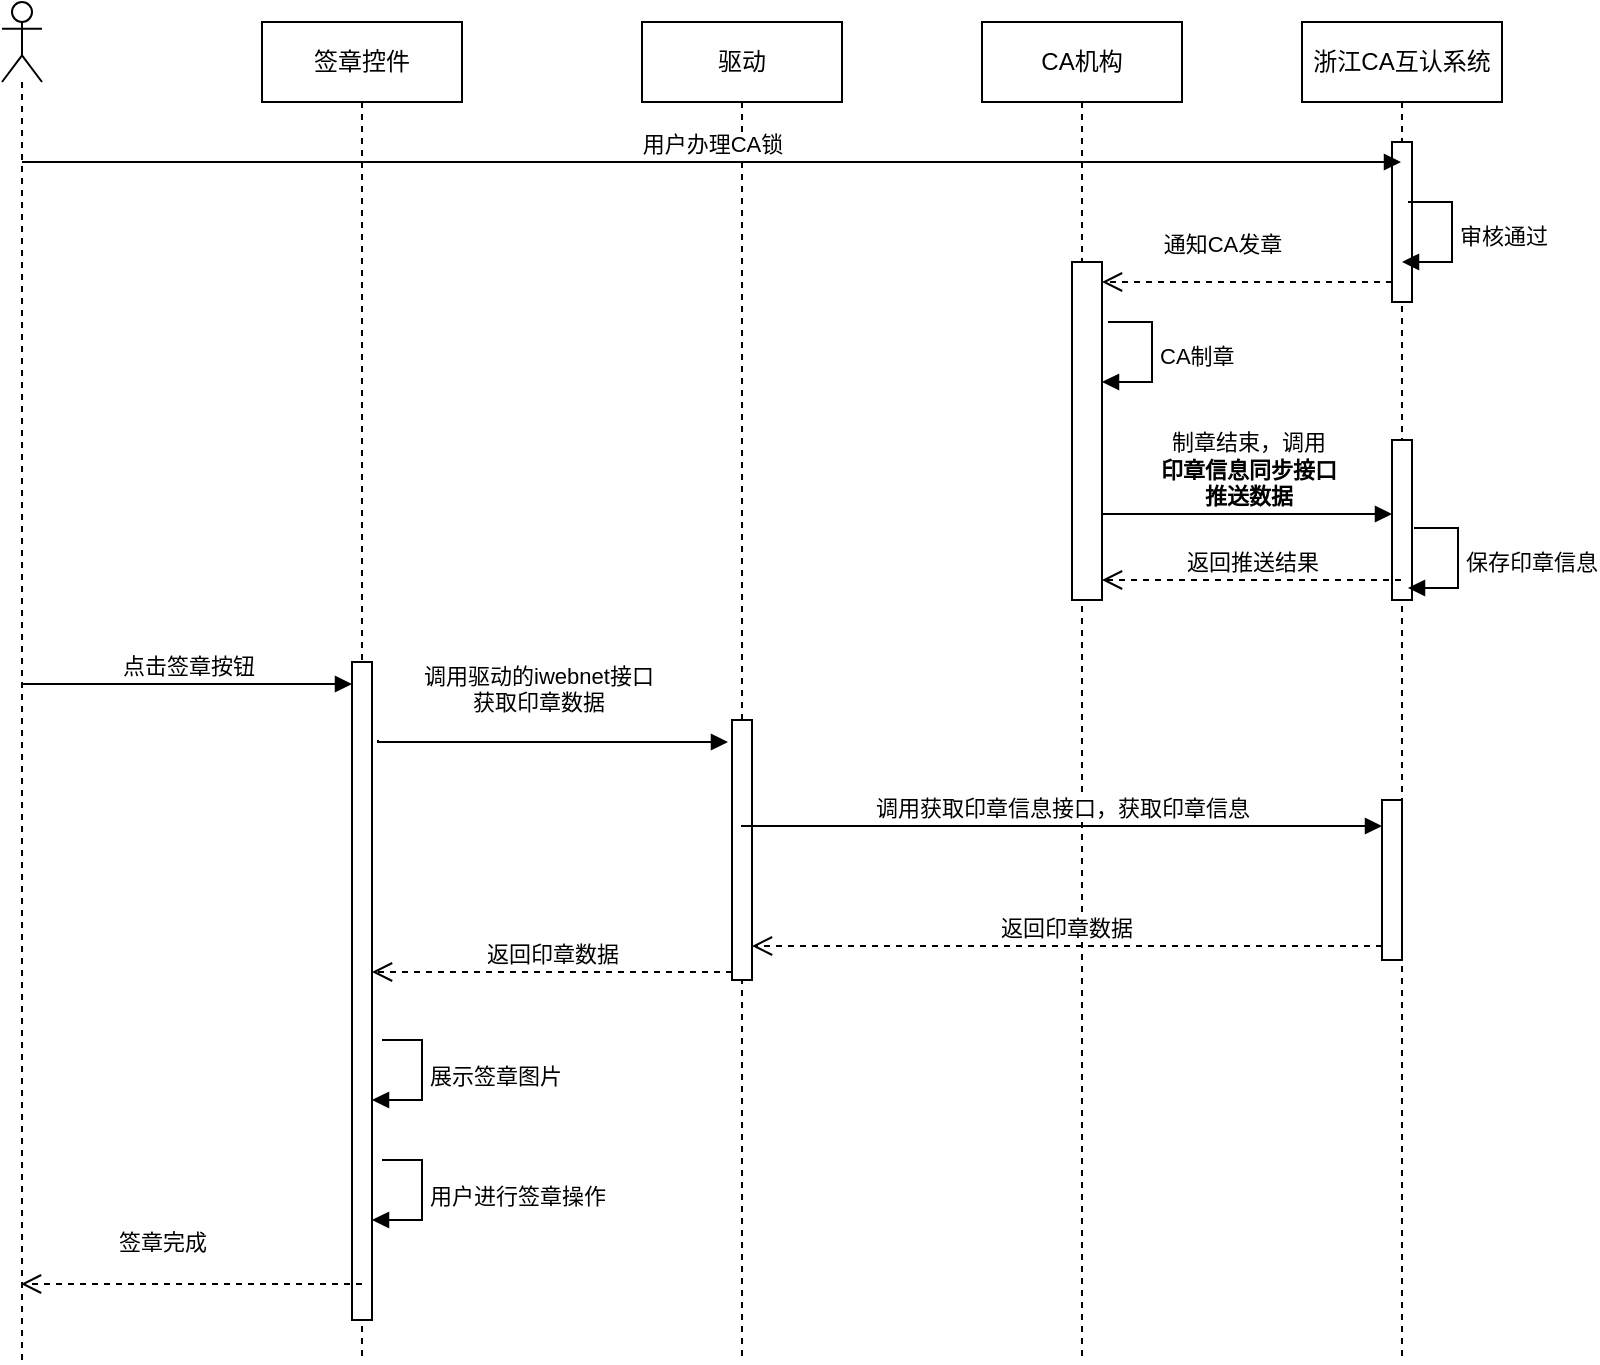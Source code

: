 <mxfile version="21.4.0" type="github">
  <diagram name="第 1 页" id="T65qTif2XA-5PiaVmCAQ">
    <mxGraphModel dx="2261" dy="764" grid="1" gridSize="10" guides="1" tooltips="1" connect="1" arrows="1" fold="1" page="1" pageScale="1" pageWidth="827" pageHeight="1169" math="0" shadow="0">
      <root>
        <mxCell id="0" />
        <mxCell id="1" parent="0" />
        <mxCell id="irk-B1uaEGCNgTqAXI8p-5" value="CA机构" style="shape=umlLifeline;perimeter=lifelinePerimeter;whiteSpace=wrap;html=1;container=1;dropTarget=0;collapsible=0;recursiveResize=0;outlineConnect=0;portConstraint=eastwest;newEdgeStyle={&quot;edgeStyle&quot;:&quot;elbowEdgeStyle&quot;,&quot;elbow&quot;:&quot;vertical&quot;,&quot;curved&quot;:0,&quot;rounded&quot;:0};" parent="1" vertex="1">
          <mxGeometry x="30" y="20" width="100" height="670" as="geometry" />
        </mxCell>
        <mxCell id="irk-B1uaEGCNgTqAXI8p-13" value="" style="html=1;points=[];perimeter=orthogonalPerimeter;outlineConnect=0;targetShapes=umlLifeline;portConstraint=eastwest;newEdgeStyle={&quot;edgeStyle&quot;:&quot;elbowEdgeStyle&quot;,&quot;elbow&quot;:&quot;vertical&quot;,&quot;curved&quot;:0,&quot;rounded&quot;:0};" parent="irk-B1uaEGCNgTqAXI8p-5" vertex="1">
          <mxGeometry x="45" y="120" width="15" height="169" as="geometry" />
        </mxCell>
        <mxCell id="irk-B1uaEGCNgTqAXI8p-6" value="浙江CA互认系统" style="shape=umlLifeline;perimeter=lifelinePerimeter;whiteSpace=wrap;html=1;container=1;dropTarget=0;collapsible=0;recursiveResize=0;outlineConnect=0;portConstraint=eastwest;newEdgeStyle={&quot;edgeStyle&quot;:&quot;elbowEdgeStyle&quot;,&quot;elbow&quot;:&quot;vertical&quot;,&quot;curved&quot;:0,&quot;rounded&quot;:0};" parent="1" vertex="1">
          <mxGeometry x="190" y="20" width="100" height="670" as="geometry" />
        </mxCell>
        <mxCell id="irk-B1uaEGCNgTqAXI8p-14" value="" style="html=1;points=[];perimeter=orthogonalPerimeter;outlineConnect=0;targetShapes=umlLifeline;portConstraint=eastwest;newEdgeStyle={&quot;edgeStyle&quot;:&quot;elbowEdgeStyle&quot;,&quot;elbow&quot;:&quot;vertical&quot;,&quot;curved&quot;:0,&quot;rounded&quot;:0};" parent="irk-B1uaEGCNgTqAXI8p-6" vertex="1">
          <mxGeometry x="45" y="209" width="10" height="80" as="geometry" />
        </mxCell>
        <mxCell id="irk-B1uaEGCNgTqAXI8p-36" value="" style="html=1;points=[];perimeter=orthogonalPerimeter;outlineConnect=0;targetShapes=umlLifeline;portConstraint=eastwest;newEdgeStyle={&quot;edgeStyle&quot;:&quot;elbowEdgeStyle&quot;,&quot;elbow&quot;:&quot;vertical&quot;,&quot;curved&quot;:0,&quot;rounded&quot;:0};" parent="irk-B1uaEGCNgTqAXI8p-6" vertex="1">
          <mxGeometry x="40" y="389" width="10" height="80" as="geometry" />
        </mxCell>
        <mxCell id="fCXaByIH2tbGKbb1Bg6H-2" value="" style="html=1;points=[];perimeter=orthogonalPerimeter;outlineConnect=0;targetShapes=umlLifeline;portConstraint=eastwest;newEdgeStyle={&quot;edgeStyle&quot;:&quot;elbowEdgeStyle&quot;,&quot;elbow&quot;:&quot;vertical&quot;,&quot;curved&quot;:0,&quot;rounded&quot;:0};" vertex="1" parent="irk-B1uaEGCNgTqAXI8p-6">
          <mxGeometry x="45" y="60" width="10" height="80" as="geometry" />
        </mxCell>
        <mxCell id="irk-B1uaEGCNgTqAXI8p-8" value="驱动" style="shape=umlLifeline;perimeter=lifelinePerimeter;whiteSpace=wrap;html=1;container=1;dropTarget=0;collapsible=0;recursiveResize=0;outlineConnect=0;portConstraint=eastwest;newEdgeStyle={&quot;edgeStyle&quot;:&quot;elbowEdgeStyle&quot;,&quot;elbow&quot;:&quot;vertical&quot;,&quot;curved&quot;:0,&quot;rounded&quot;:0};" parent="1" vertex="1">
          <mxGeometry x="-140" y="20" width="100" height="670" as="geometry" />
        </mxCell>
        <mxCell id="irk-B1uaEGCNgTqAXI8p-33" value="" style="html=1;points=[];perimeter=orthogonalPerimeter;outlineConnect=0;targetShapes=umlLifeline;portConstraint=eastwest;newEdgeStyle={&quot;edgeStyle&quot;:&quot;elbowEdgeStyle&quot;,&quot;elbow&quot;:&quot;vertical&quot;,&quot;curved&quot;:0,&quot;rounded&quot;:0};" parent="irk-B1uaEGCNgTqAXI8p-8" vertex="1">
          <mxGeometry x="45" y="349" width="10" height="130" as="geometry" />
        </mxCell>
        <mxCell id="irk-B1uaEGCNgTqAXI8p-9" value="签章控件" style="shape=umlLifeline;perimeter=lifelinePerimeter;whiteSpace=wrap;html=1;container=1;dropTarget=0;collapsible=0;recursiveResize=0;outlineConnect=0;portConstraint=eastwest;newEdgeStyle={&quot;edgeStyle&quot;:&quot;elbowEdgeStyle&quot;,&quot;elbow&quot;:&quot;vertical&quot;,&quot;curved&quot;:0,&quot;rounded&quot;:0};" parent="1" vertex="1">
          <mxGeometry x="-330" y="20" width="100" height="670" as="geometry" />
        </mxCell>
        <mxCell id="irk-B1uaEGCNgTqAXI8p-30" value="" style="html=1;points=[];perimeter=orthogonalPerimeter;outlineConnect=0;targetShapes=umlLifeline;portConstraint=eastwest;newEdgeStyle={&quot;edgeStyle&quot;:&quot;elbowEdgeStyle&quot;,&quot;elbow&quot;:&quot;vertical&quot;,&quot;curved&quot;:0,&quot;rounded&quot;:0};" parent="irk-B1uaEGCNgTqAXI8p-9" vertex="1">
          <mxGeometry x="45" y="320" width="10" height="329" as="geometry" />
        </mxCell>
        <mxCell id="irk-B1uaEGCNgTqAXI8p-18" value="制章结束，调用&lt;br&gt;&lt;b&gt;印章信息同步接口&lt;br&gt;推送数据&lt;br&gt;&lt;/b&gt;" style="html=1;verticalAlign=bottom;endArrow=block;edgeStyle=elbowEdgeStyle;elbow=vertical;curved=0;rounded=0;" parent="1" edge="1">
          <mxGeometry width="80" relative="1" as="geometry">
            <mxPoint x="90" y="266" as="sourcePoint" />
            <mxPoint x="235" y="266" as="targetPoint" />
          </mxGeometry>
        </mxCell>
        <mxCell id="irk-B1uaEGCNgTqAXI8p-23" value="保存印章信息" style="html=1;align=left;spacingLeft=2;endArrow=block;rounded=0;edgeStyle=orthogonalEdgeStyle;curved=0;rounded=0;" parent="1" edge="1">
          <mxGeometry x="0.013" relative="1" as="geometry">
            <mxPoint x="246" y="273" as="sourcePoint" />
            <Array as="points">
              <mxPoint x="268" y="273" />
              <mxPoint x="268" y="303" />
            </Array>
            <mxPoint x="243" y="303" as="targetPoint" />
            <mxPoint as="offset" />
          </mxGeometry>
        </mxCell>
        <mxCell id="irk-B1uaEGCNgTqAXI8p-24" value="返回推送结果" style="html=1;verticalAlign=bottom;endArrow=open;dashed=1;endSize=8;edgeStyle=elbowEdgeStyle;elbow=vertical;curved=0;rounded=0;" parent="1" edge="1">
          <mxGeometry x="0.003" relative="1" as="geometry">
            <mxPoint x="239.5" y="299" as="sourcePoint" />
            <mxPoint x="90" y="299" as="targetPoint" />
            <mxPoint as="offset" />
          </mxGeometry>
        </mxCell>
        <mxCell id="irk-B1uaEGCNgTqAXI8p-25" value="用户办理CA锁" style="html=1;verticalAlign=bottom;endArrow=block;edgeStyle=elbowEdgeStyle;elbow=vertical;curved=0;rounded=0;" parent="1" target="irk-B1uaEGCNgTqAXI8p-6" edge="1">
          <mxGeometry width="80" relative="1" as="geometry">
            <mxPoint x="-450" y="90" as="sourcePoint" />
            <mxPoint x="79.5" y="90" as="targetPoint" />
          </mxGeometry>
        </mxCell>
        <mxCell id="irk-B1uaEGCNgTqAXI8p-29" value="" style="shape=umlLifeline;perimeter=lifelinePerimeter;whiteSpace=wrap;html=1;container=1;dropTarget=0;collapsible=0;recursiveResize=0;outlineConnect=0;portConstraint=eastwest;newEdgeStyle={&quot;edgeStyle&quot;:&quot;elbowEdgeStyle&quot;,&quot;elbow&quot;:&quot;vertical&quot;,&quot;curved&quot;:0,&quot;rounded&quot;:0};participant=umlActor;" parent="1" vertex="1">
          <mxGeometry x="-460" y="10" width="20" height="680" as="geometry" />
        </mxCell>
        <mxCell id="irk-B1uaEGCNgTqAXI8p-31" value="点击签章按钮" style="html=1;verticalAlign=bottom;endArrow=block;edgeStyle=elbowEdgeStyle;elbow=vertical;curved=0;rounded=0;" parent="1" edge="1">
          <mxGeometry x="0.003" relative="1" as="geometry">
            <mxPoint x="-450.5" y="351" as="sourcePoint" />
            <mxPoint x="-285" y="351" as="targetPoint" />
            <mxPoint as="offset" />
          </mxGeometry>
        </mxCell>
        <mxCell id="irk-B1uaEGCNgTqAXI8p-34" value="调用驱动的iwebnet接口&lt;br&gt;获取印章数据" style="html=1;verticalAlign=bottom;endArrow=block;edgeStyle=elbowEdgeStyle;elbow=vertical;curved=0;rounded=0;" parent="1" edge="1">
          <mxGeometry x="-0.08" y="11" relative="1" as="geometry">
            <mxPoint x="-272" y="379" as="sourcePoint" />
            <mxPoint x="-97" y="380" as="targetPoint" />
            <Array as="points">
              <mxPoint x="-282" y="380" />
            </Array>
            <mxPoint as="offset" />
          </mxGeometry>
        </mxCell>
        <mxCell id="irk-B1uaEGCNgTqAXI8p-37" value="调用获取印章信息接口，获取印章信息" style="html=1;verticalAlign=bottom;endArrow=block;edgeStyle=elbowEdgeStyle;elbow=vertical;curved=0;rounded=0;" parent="1" edge="1">
          <mxGeometry relative="1" as="geometry">
            <mxPoint x="-90.5" y="422" as="sourcePoint" />
            <mxPoint x="230" y="422" as="targetPoint" />
          </mxGeometry>
        </mxCell>
        <mxCell id="irk-B1uaEGCNgTqAXI8p-38" value="返回印章数据" style="html=1;verticalAlign=bottom;endArrow=open;dashed=1;endSize=8;edgeStyle=elbowEdgeStyle;elbow=vertical;curved=0;rounded=0;" parent="1" edge="1">
          <mxGeometry x="0.003" relative="1" as="geometry">
            <mxPoint x="-85" y="482" as="targetPoint" />
            <mxPoint x="230" y="482" as="sourcePoint" />
            <mxPoint as="offset" />
          </mxGeometry>
        </mxCell>
        <mxCell id="irk-B1uaEGCNgTqAXI8p-35" value="返回印章数据" style="html=1;verticalAlign=bottom;endArrow=open;dashed=1;endSize=8;edgeStyle=elbowEdgeStyle;elbow=vertical;curved=0;rounded=0;" parent="1" target="irk-B1uaEGCNgTqAXI8p-30" edge="1">
          <mxGeometry x="0.003" relative="1" as="geometry">
            <mxPoint x="-280" y="495" as="targetPoint" />
            <mxPoint x="-95" y="495" as="sourcePoint" />
            <mxPoint as="offset" />
          </mxGeometry>
        </mxCell>
        <mxCell id="irk-B1uaEGCNgTqAXI8p-43" value="展示签章图片" style="html=1;align=left;spacingLeft=2;endArrow=block;rounded=0;edgeStyle=orthogonalEdgeStyle;curved=0;rounded=0;" parent="1" edge="1">
          <mxGeometry x="0.012" relative="1" as="geometry">
            <mxPoint x="-270" y="529" as="sourcePoint" />
            <Array as="points">
              <mxPoint x="-250" y="559" />
            </Array>
            <mxPoint x="-275" y="559" as="targetPoint" />
            <mxPoint as="offset" />
          </mxGeometry>
        </mxCell>
        <mxCell id="irk-B1uaEGCNgTqAXI8p-44" value="用户进行签章操作" style="html=1;align=left;spacingLeft=2;endArrow=block;rounded=0;edgeStyle=orthogonalEdgeStyle;curved=0;rounded=0;" parent="1" edge="1">
          <mxGeometry x="0.012" relative="1" as="geometry">
            <mxPoint x="-270" y="589" as="sourcePoint" />
            <Array as="points">
              <mxPoint x="-250" y="619" />
            </Array>
            <mxPoint x="-275" y="619" as="targetPoint" />
            <mxPoint as="offset" />
          </mxGeometry>
        </mxCell>
        <mxCell id="irk-B1uaEGCNgTqAXI8p-45" value="签章完成" style="html=1;verticalAlign=bottom;endArrow=open;dashed=1;endSize=8;edgeStyle=elbowEdgeStyle;elbow=vertical;curved=0;rounded=0;" parent="1" edge="1">
          <mxGeometry x="0.173" y="-12" relative="1" as="geometry">
            <mxPoint x="-280" y="651" as="sourcePoint" />
            <mxPoint x="-450.5" y="651" as="targetPoint" />
            <mxPoint as="offset" />
          </mxGeometry>
        </mxCell>
        <mxCell id="fCXaByIH2tbGKbb1Bg6H-5" value="审核通过" style="html=1;align=left;spacingLeft=2;endArrow=block;rounded=0;edgeStyle=orthogonalEdgeStyle;curved=0;rounded=0;" edge="1" parent="1">
          <mxGeometry x="0.013" relative="1" as="geometry">
            <mxPoint x="243" y="110" as="sourcePoint" />
            <Array as="points">
              <mxPoint x="265" y="110" />
              <mxPoint x="265" y="140" />
            </Array>
            <mxPoint x="240" y="140" as="targetPoint" />
            <mxPoint as="offset" />
          </mxGeometry>
        </mxCell>
        <mxCell id="fCXaByIH2tbGKbb1Bg6H-4" value="通知CA发章" style="html=1;verticalAlign=bottom;endArrow=open;dashed=1;endSize=8;edgeStyle=elbowEdgeStyle;elbow=vertical;curved=0;rounded=0;" edge="1" source="fCXaByIH2tbGKbb1Bg6H-2" parent="1" target="irk-B1uaEGCNgTqAXI8p-13">
          <mxGeometry x="0.172" y="-10" relative="1" as="geometry">
            <mxPoint x="165" y="205" as="targetPoint" />
            <mxPoint as="offset" />
          </mxGeometry>
        </mxCell>
        <mxCell id="fCXaByIH2tbGKbb1Bg6H-6" value="CA制章" style="html=1;align=left;spacingLeft=2;endArrow=block;rounded=0;edgeStyle=orthogonalEdgeStyle;curved=0;rounded=0;" edge="1" parent="1">
          <mxGeometry x="0.013" relative="1" as="geometry">
            <mxPoint x="93" y="170" as="sourcePoint" />
            <Array as="points">
              <mxPoint x="115" y="170" />
              <mxPoint x="115" y="200" />
            </Array>
            <mxPoint x="90" y="200" as="targetPoint" />
            <mxPoint as="offset" />
          </mxGeometry>
        </mxCell>
      </root>
    </mxGraphModel>
  </diagram>
</mxfile>
